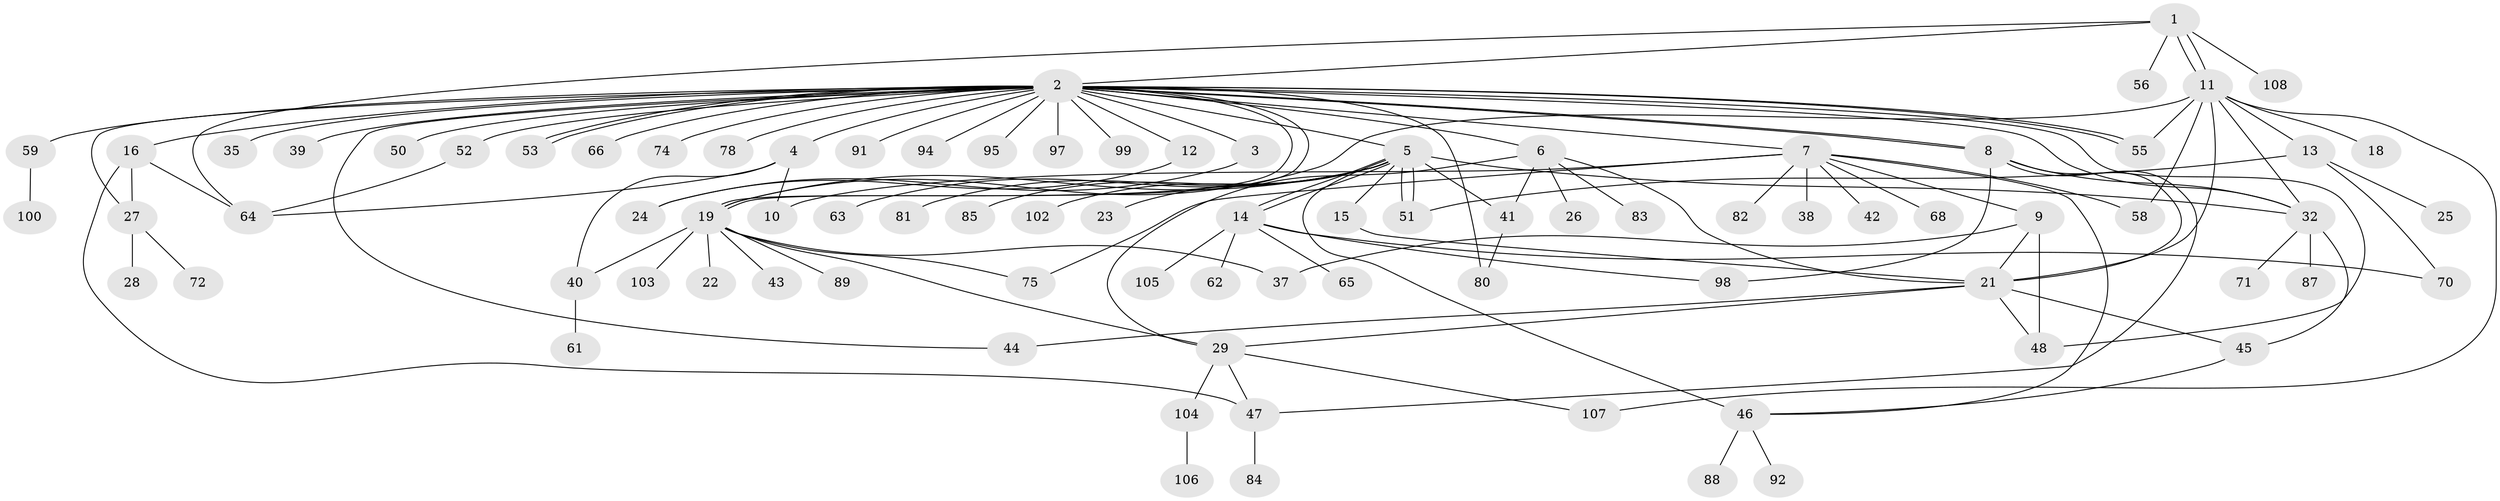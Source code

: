 // original degree distribution, {7: 0.01834862385321101, 36: 0.009174311926605505, 2: 0.27522935779816515, 4: 0.09174311926605505, 14: 0.009174311926605505, 6: 0.045871559633027525, 11: 0.009174311926605505, 10: 0.009174311926605505, 3: 0.11009174311926606, 1: 0.4036697247706422, 12: 0.009174311926605505, 5: 0.009174311926605505}
// Generated by graph-tools (version 1.1) at 2025/41/03/06/25 10:41:45]
// undirected, 86 vertices, 128 edges
graph export_dot {
graph [start="1"]
  node [color=gray90,style=filled];
  1 [super="+86"];
  2 [super="+69"];
  3;
  4;
  5 [super="+79"];
  6;
  7 [super="+54"];
  8 [super="+17"];
  9 [super="+93"];
  10;
  11 [super="+20"];
  12;
  13 [super="+31"];
  14 [super="+34"];
  15;
  16;
  18;
  19 [super="+77"];
  21 [super="+33"];
  22;
  23;
  24 [super="+36"];
  25;
  26;
  27 [super="+30"];
  28;
  29 [super="+49"];
  32 [super="+60"];
  35;
  37;
  38;
  39;
  40;
  41 [super="+73"];
  42;
  43;
  44;
  45 [super="+57"];
  46 [super="+67"];
  47;
  48;
  50;
  51;
  52;
  53;
  55;
  56;
  58 [super="+90"];
  59;
  61 [super="+76"];
  62;
  63;
  64 [super="+96"];
  65;
  66;
  68;
  70;
  71;
  72;
  74;
  75;
  78;
  80;
  81;
  82;
  83;
  84;
  85;
  87;
  88;
  89;
  91;
  92;
  94;
  95;
  97;
  98 [super="+109"];
  99;
  100 [super="+101"];
  102;
  103;
  104;
  105;
  106;
  107;
  108;
  1 -- 2;
  1 -- 11;
  1 -- 11;
  1 -- 56;
  1 -- 64;
  1 -- 108;
  2 -- 3;
  2 -- 4;
  2 -- 5;
  2 -- 6;
  2 -- 7 [weight=2];
  2 -- 8 [weight=2];
  2 -- 8;
  2 -- 12;
  2 -- 16;
  2 -- 19;
  2 -- 19;
  2 -- 27 [weight=2];
  2 -- 32;
  2 -- 35;
  2 -- 39;
  2 -- 44;
  2 -- 48;
  2 -- 50;
  2 -- 52;
  2 -- 53;
  2 -- 53;
  2 -- 55;
  2 -- 55;
  2 -- 59;
  2 -- 66;
  2 -- 74;
  2 -- 78;
  2 -- 80;
  2 -- 94;
  2 -- 95;
  2 -- 97;
  2 -- 99;
  2 -- 91;
  3 -- 24;
  4 -- 10;
  4 -- 40;
  4 -- 64;
  5 -- 14;
  5 -- 14;
  5 -- 15;
  5 -- 19;
  5 -- 23;
  5 -- 51;
  5 -- 51;
  5 -- 63;
  5 -- 102;
  5 -- 81;
  5 -- 85;
  5 -- 32;
  5 -- 46 [weight=2];
  5 -- 41;
  6 -- 26;
  6 -- 41;
  6 -- 83;
  6 -- 29;
  6 -- 21;
  7 -- 9;
  7 -- 10;
  7 -- 38;
  7 -- 42;
  7 -- 46;
  7 -- 58;
  7 -- 68;
  7 -- 75;
  7 -- 82;
  8 -- 32;
  8 -- 47;
  8 -- 98;
  8 -- 21;
  9 -- 48;
  9 -- 21;
  9 -- 37;
  11 -- 13;
  11 -- 18;
  11 -- 21;
  11 -- 32;
  11 -- 55;
  11 -- 107;
  11 -- 58;
  11 -- 19;
  12 -- 24;
  13 -- 25;
  13 -- 51;
  13 -- 70;
  14 -- 62;
  14 -- 105;
  14 -- 65;
  14 -- 70;
  14 -- 98;
  15 -- 21;
  16 -- 47;
  16 -- 64;
  16 -- 27;
  19 -- 22;
  19 -- 37;
  19 -- 40;
  19 -- 43;
  19 -- 75;
  19 -- 89;
  19 -- 103;
  19 -- 29;
  21 -- 29;
  21 -- 48;
  21 -- 45;
  21 -- 44;
  27 -- 28;
  27 -- 72;
  29 -- 47;
  29 -- 104;
  29 -- 107;
  32 -- 87;
  32 -- 45;
  32 -- 71;
  40 -- 61;
  41 -- 80;
  45 -- 46;
  46 -- 92;
  46 -- 88;
  47 -- 84;
  52 -- 64;
  59 -- 100;
  104 -- 106;
}
